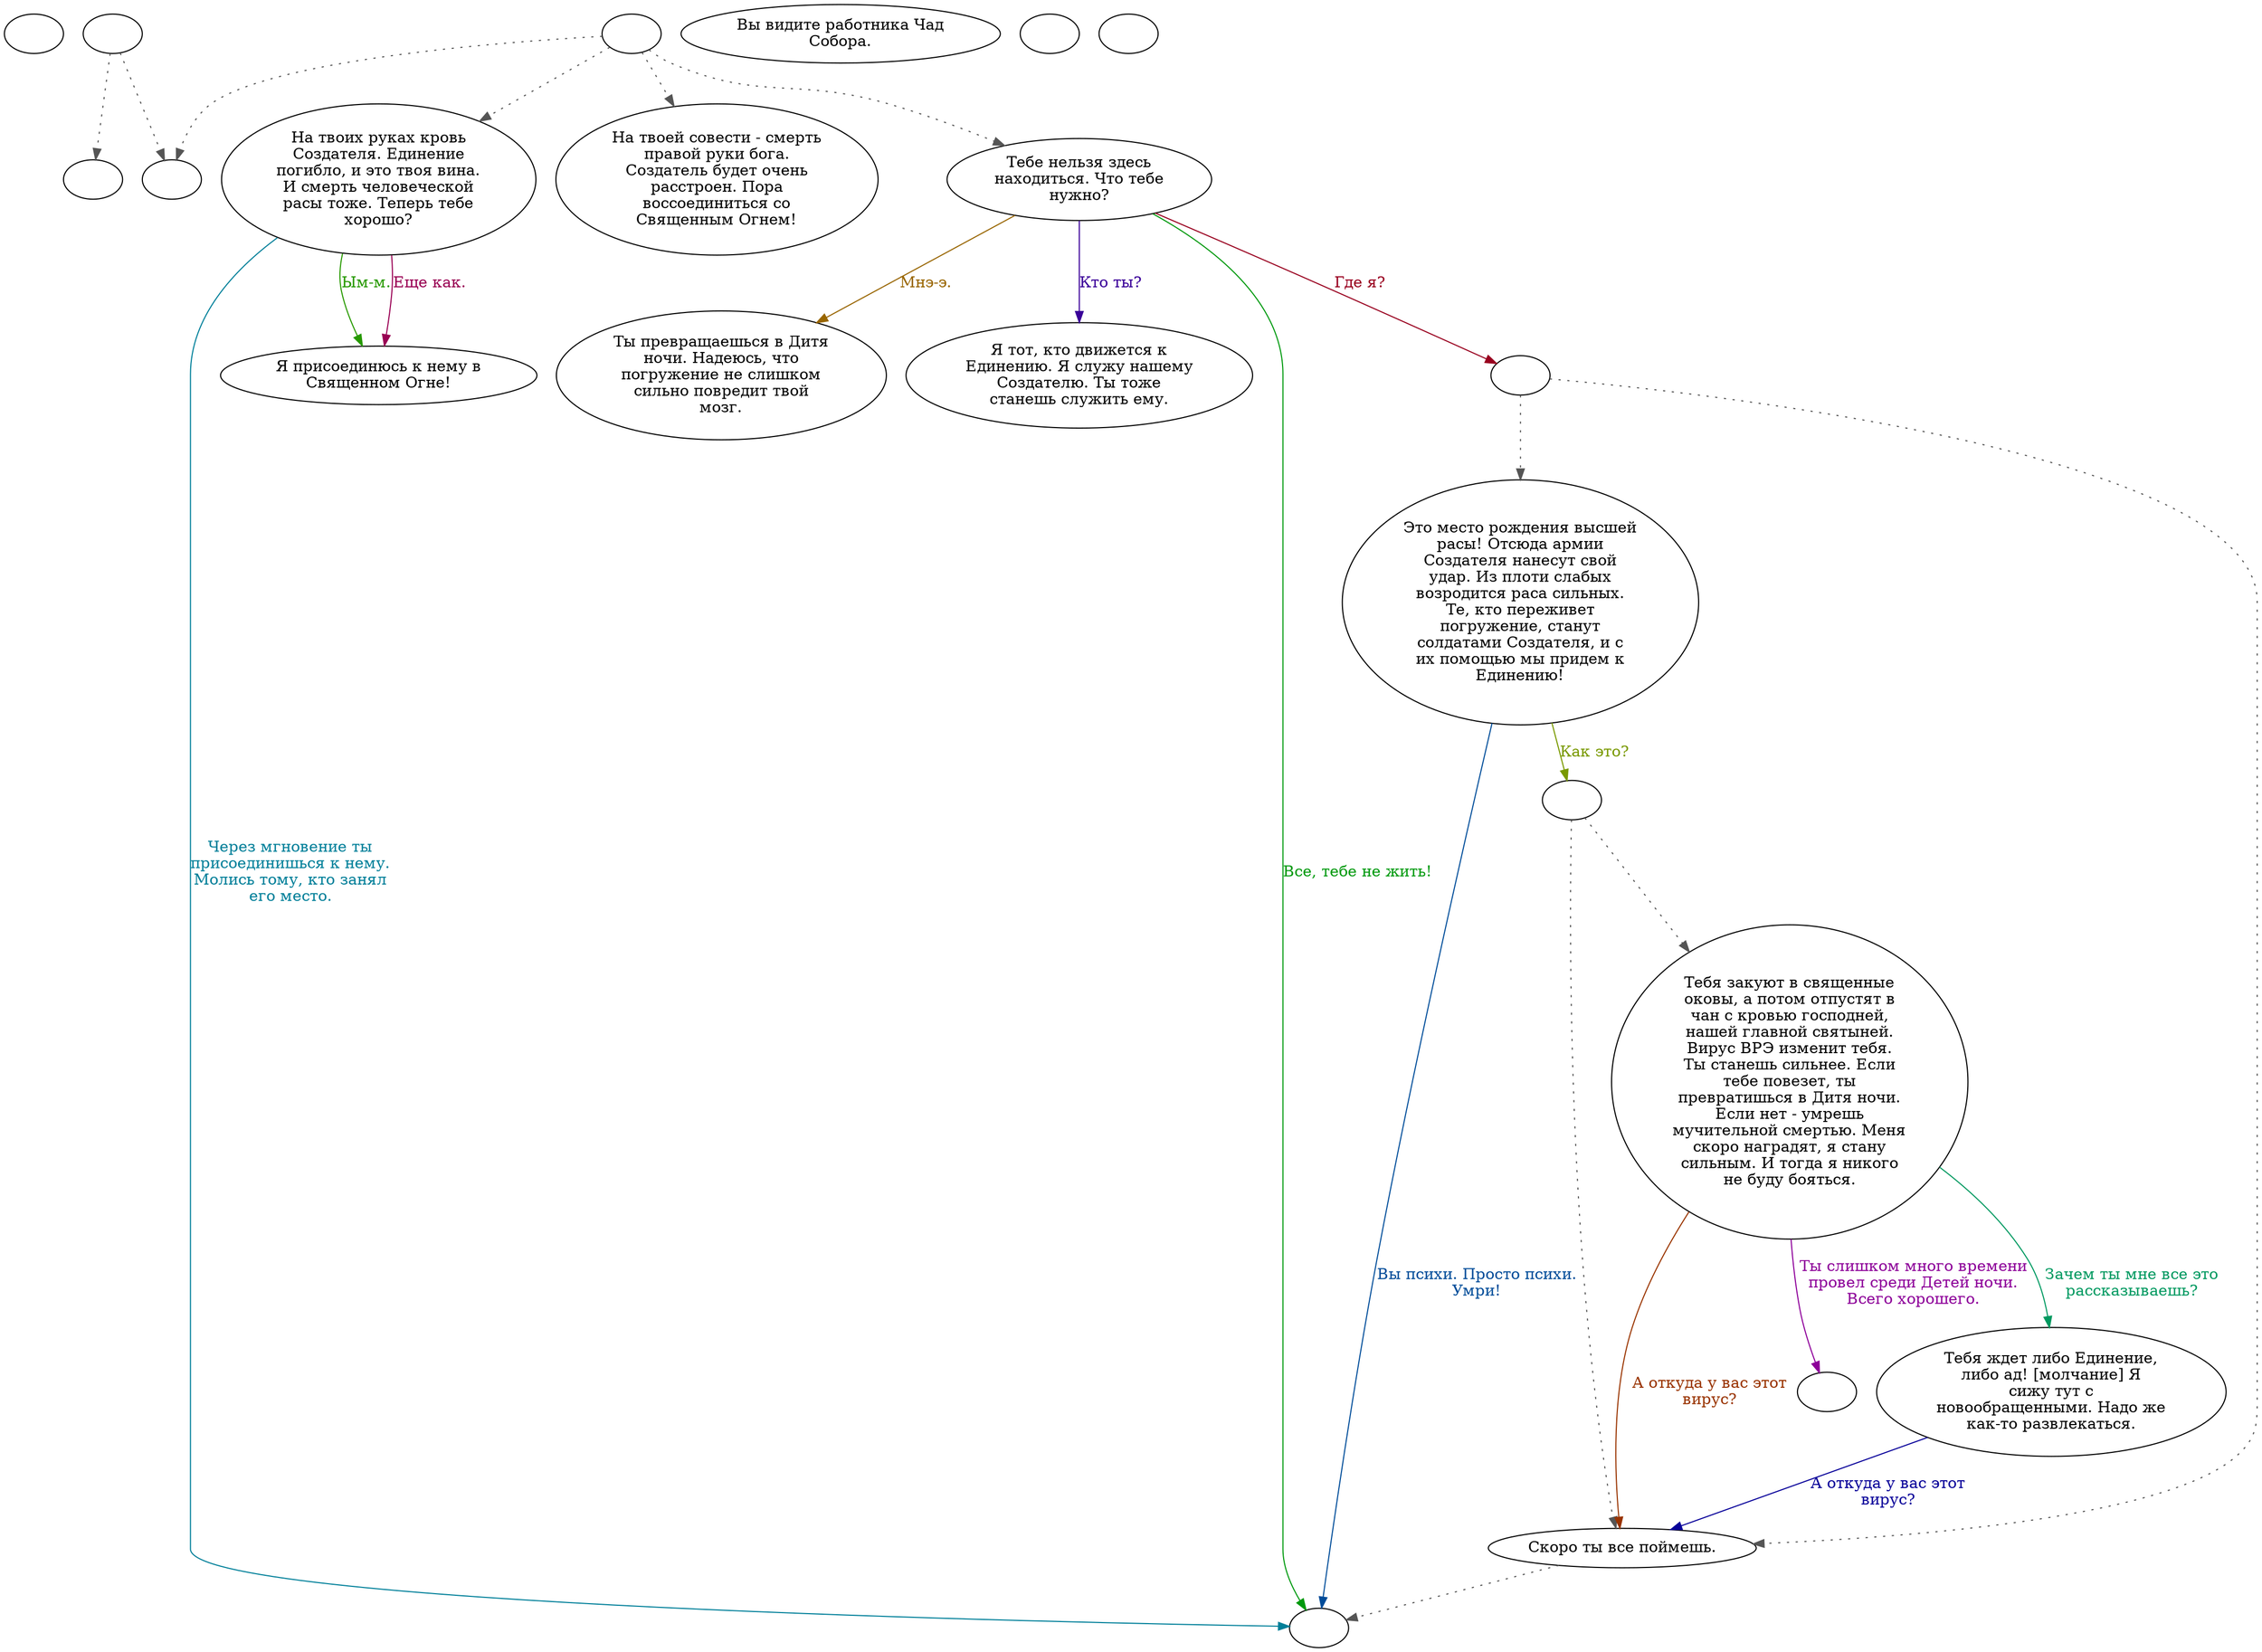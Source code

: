 digraph choctech {
  "start" [style=filled       fillcolor="#FFFFFF"       color="#000000"]
  "start" [label=""]
  "critter_p_proc" [style=filled       fillcolor="#FFFFFF"       color="#000000"]
  "critter_p_proc" -> "ChocTech00" [style=dotted color="#555555"]
  "critter_p_proc" -> "ChocTech01" [style=dotted color="#555555"]
  "critter_p_proc" [label=""]
  "look_at_p_proc" [style=filled       fillcolor="#FFFFFF"       color="#000000"]
  "look_at_p_proc" [label="Вы видите работника Чад\nСобора."]
  "talk_p_proc" [style=filled       fillcolor="#FFFFFF"       color="#000000"]
  "talk_p_proc" -> "ChocTech10" [style=dotted color="#555555"]
  "talk_p_proc" -> "ChocTech09" [style=dotted color="#555555"]
  "talk_p_proc" -> "ChocTech02" [style=dotted color="#555555"]
  "talk_p_proc" -> "ChocTech01" [style=dotted color="#555555"]
  "talk_p_proc" [label=""]
  "destroy_p_proc" [style=filled       fillcolor="#FFFFFF"       color="#000000"]
  "destroy_p_proc" [label=""]
  "map_enter_p_proc" [style=filled       fillcolor="#FFFFFF"       color="#000000"]
  "map_enter_p_proc" [label=""]
  "ChocTech00" [style=filled       fillcolor="#FFFFFF"       color="#000000"]
  "ChocTech00" [label=""]
  "ChocTech01" [style=filled       fillcolor="#FFFFFF"       color="#000000"]
  "ChocTech01" [label=""]
  "ChocTech02" [style=filled       fillcolor="#FFFFFF"       color="#000000"]
  "ChocTech02" [label="Тебе нельзя здесь\nнаходиться. Что тебе\nнужно?"]
  "ChocTech02" -> "ChocTech03" [label="Мнэ-э." color="#996600" fontcolor="#996600"]
  "ChocTech02" -> "ChocTech04" [label="Кто ты?" color="#3A0099" fontcolor="#3A0099"]
  "ChocTech02" -> "combat" [label="Все, тебе не жить!" color="#00990D" fontcolor="#00990D"]
  "ChocTech02" -> "ChocTech02a" [label="Где я?" color="#99001F" fontcolor="#99001F"]
  "ChocTech02a" [style=filled       fillcolor="#FFFFFF"       color="#000000"]
  "ChocTech02a" -> "ChocTech06" [style=dotted color="#555555"]
  "ChocTech02a" -> "ChocTech05" [style=dotted color="#555555"]
  "ChocTech02a" [label=""]
  "ChocTech03" [style=filled       fillcolor="#FFFFFF"       color="#000000"]
  "ChocTech03" [label="Ты превращаешься в Дитя\nночи. Надеюсь, что\nпогружение не слишком\nсильно повредит твой\nмозг."]
  "ChocTech04" [style=filled       fillcolor="#FFFFFF"       color="#000000"]
  "ChocTech04" [label="Я тот, кто движется к\nЕдинению. Я служу нашему\nСоздателю. Ты тоже\nстанешь служить ему."]
  "ChocTech05" [style=filled       fillcolor="#FFFFFF"       color="#000000"]
  "ChocTech05" -> "combat" [style=dotted color="#555555"]
  "ChocTech05" [label="Скоро ты все поймешь."]
  "ChocTech06" [style=filled       fillcolor="#FFFFFF"       color="#000000"]
  "ChocTech06" [label="Это место рождения высшей\nрасы! Отсюда армии\nСоздателя нанесут свой\nудар. Из плоти слабых\nвозродится раса сильных.\nТе, кто переживет\nпогружение, станут\nсолдатами Создателя, и с\nих помощью мы придем к\nЕдинению!"]
  "ChocTech06" -> "combat" [label="Вы психи. Просто психи.\nУмри!" color="#004C99" fontcolor="#004C99"]
  "ChocTech06" -> "ChocTech06a" [label="Как это?" color="#799900" fontcolor="#799900"]
  "ChocTech06a" [style=filled       fillcolor="#FFFFFF"       color="#000000"]
  "ChocTech06a" -> "ChocTech07" [style=dotted color="#555555"]
  "ChocTech06a" -> "ChocTech05" [style=dotted color="#555555"]
  "ChocTech06a" [label=""]
  "ChocTech07" [style=filled       fillcolor="#FFFFFF"       color="#000000"]
  "ChocTech07" [label="Тебя закуют в священные\nоковы, а потом отпустят в\nчан с кровью господней,\nнашей главной святыней.\nВирус ВРЭ изменит тебя.\nТы станешь сильнее. Если\nтебе повезет, ты\nпревратишься в Дитя ночи.\nЕсли нет - умрешь\nмучительной смертью. Меня\nскоро наградят, я стану\nсильным. И тогда я никого\nне буду бояться."]
  "ChocTech07" -> "ChocTechend" [label="Ты слишком много времени\nпровел среди Детей ночи.\nВсего хорошего." color="#8D0099" fontcolor="#8D0099"]
  "ChocTech07" -> "ChocTech08" [label="Зачем ты мне все это\nрассказываешь?" color="#009960" fontcolor="#009960"]
  "ChocTech07" -> "ChocTech05" [label="А откуда у вас этот\nвирус?" color="#993300" fontcolor="#993300"]
  "ChocTech08" [style=filled       fillcolor="#FFFFFF"       color="#000000"]
  "ChocTech08" [label="Тебя ждет либо Единение,\nлибо ад! [молчание] Я\nсижу тут с\nновообращенными. Надо же\nкак-то развлекаться."]
  "ChocTech08" -> "ChocTech05" [label="А откуда у вас этот\nвирус?" color="#070099" fontcolor="#070099"]
  "ChocTech09" [style=filled       fillcolor="#FFFFFF"       color="#000000"]
  "ChocTech09" [label="На твоей совести - смерть\nправой руки бога.\nСоздатель будет очень\nрасстроен. Пора\nвоссоединиться со\nСвященным Огнем!"]
  "ChocTech10" [style=filled       fillcolor="#FFFFFF"       color="#000000"]
  "ChocTech10" [label="На твоих руках кровь\nСоздателя. Единение\nпогибло, и это твоя вина.\nИ смерть человеческой\nрасы тоже. Теперь тебе\nхорошо?"]
  "ChocTech10" -> "ChocTech11" [label="Ым-м." color="#269900" fontcolor="#269900"]
  "ChocTech10" -> "ChocTech11" [label="Еще как." color="#990053" fontcolor="#990053"]
  "ChocTech10" -> "combat" [label="Через мгновение ты\nприсоединишься к нему.\nМолись тому, кто занял\nего место." color="#007F99" fontcolor="#007F99"]
  "ChocTech11" [style=filled       fillcolor="#FFFFFF"       color="#000000"]
  "ChocTech11" [label="Я присоединюсь к нему в\nСвященном Огне!"]
  "combat" [style=filled       fillcolor="#FFFFFF"       color="#000000"]
  "combat" [label=""]
  "ChocTechend" [style=filled       fillcolor="#FFFFFF"       color="#000000"]
  "ChocTechend" [label=""]
}